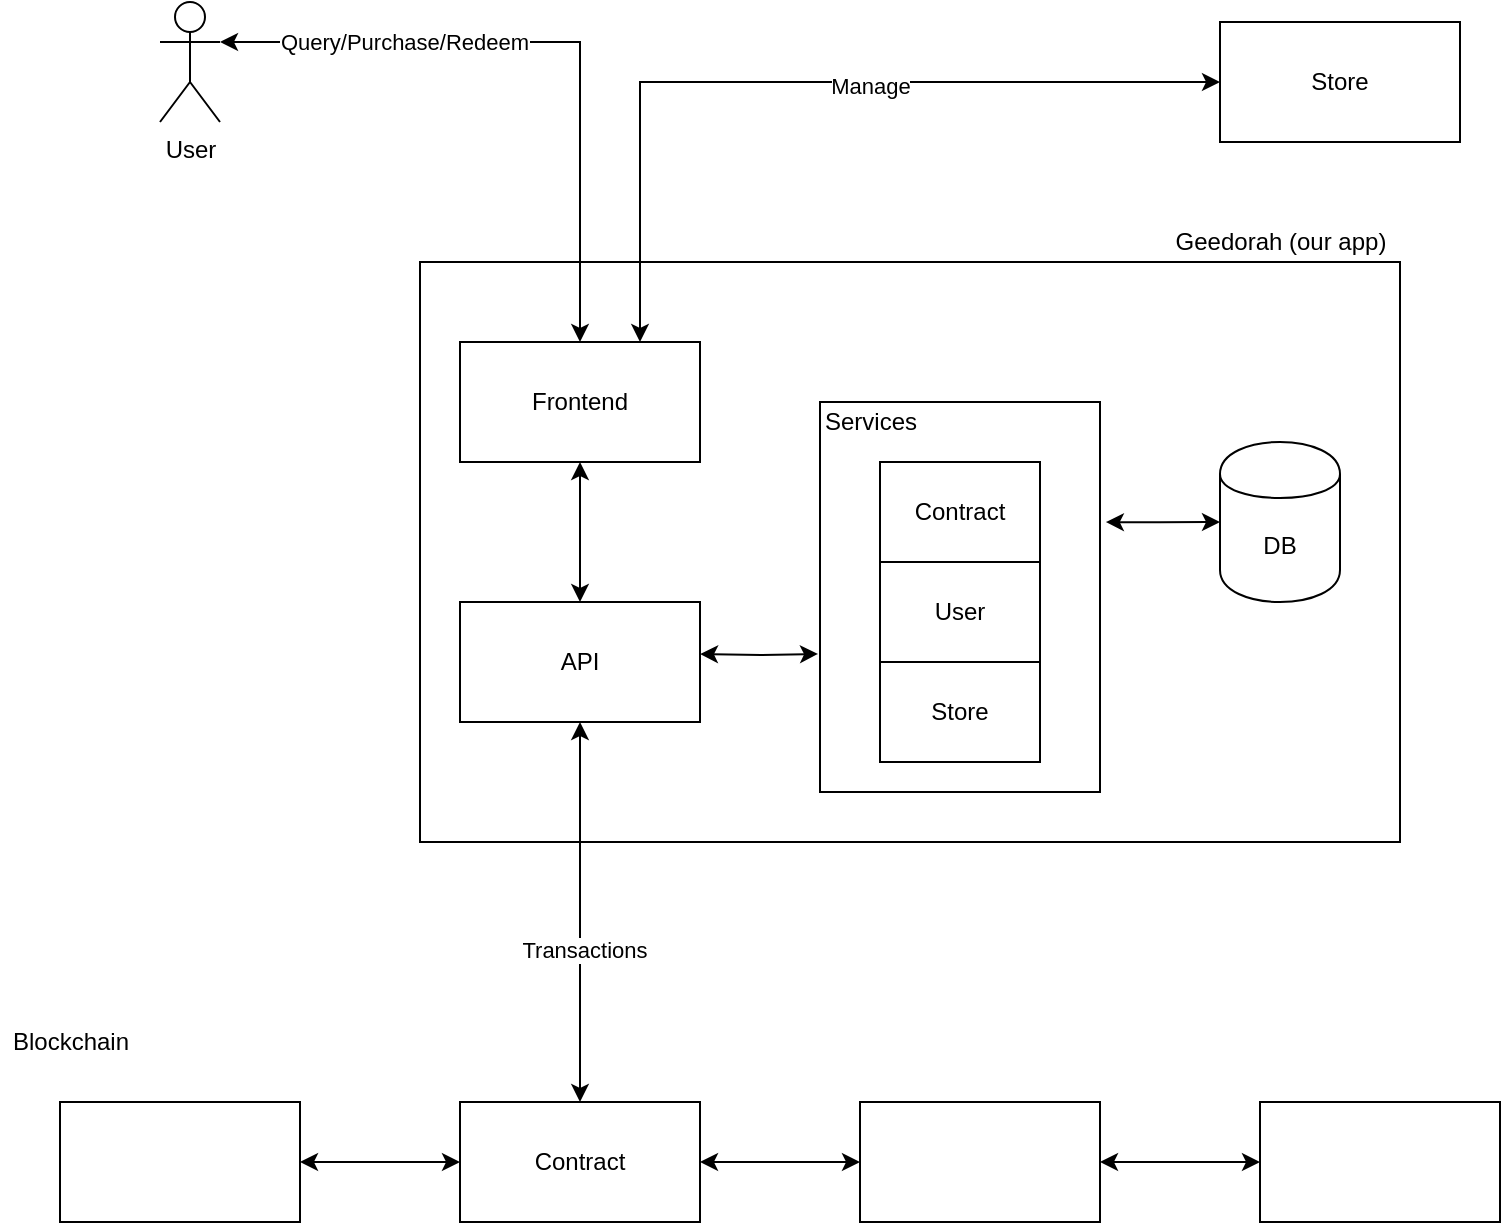 <mxfile version="14.7.0" type="device" pages="2"><diagram id="6m5aB_ouWAdPgRCe785m" name="Geedorah"><mxGraphModel dx="1113" dy="739" grid="1" gridSize="10" guides="1" tooltips="1" connect="1" arrows="1" fold="1" page="1" pageScale="1" pageWidth="850" pageHeight="1100" math="0" shadow="0"><root><mxCell id="0"/><mxCell id="1" parent="0"/><mxCell id="YcHY9-4DRPXe-vwgQc3k-1" value="User" style="shape=umlActor;verticalLabelPosition=bottom;verticalAlign=top;html=1;outlineConnect=0;" vertex="1" parent="1"><mxGeometry x="110" y="130" width="30" height="60" as="geometry"/></mxCell><mxCell id="YcHY9-4DRPXe-vwgQc3k-2" value="Store" style="rounded=0;whiteSpace=wrap;html=1;" vertex="1" parent="1"><mxGeometry x="640" y="140" width="120" height="60" as="geometry"/></mxCell><mxCell id="YcHY9-4DRPXe-vwgQc3k-8" value="" style="rounded=0;whiteSpace=wrap;html=1;" vertex="1" parent="1"><mxGeometry x="240" y="260" width="490" height="290" as="geometry"/></mxCell><mxCell id="YcHY9-4DRPXe-vwgQc3k-17" style="edgeStyle=orthogonalEdgeStyle;rounded=0;orthogonalLoop=1;jettySize=auto;html=1;exitX=0.5;exitY=1;exitDx=0;exitDy=0;entryX=0.5;entryY=0;entryDx=0;entryDy=0;startArrow=classic;startFill=1;endArrow=classic;endFill=1;" edge="1" parent="1" source="YcHY9-4DRPXe-vwgQc3k-5" target="YcHY9-4DRPXe-vwgQc3k-6"><mxGeometry relative="1" as="geometry"/></mxCell><mxCell id="YcHY9-4DRPXe-vwgQc3k-18" style="edgeStyle=orthogonalEdgeStyle;rounded=0;orthogonalLoop=1;jettySize=auto;html=1;exitX=0.5;exitY=0;exitDx=0;exitDy=0;entryX=1;entryY=0.333;entryDx=0;entryDy=0;entryPerimeter=0;startArrow=classic;startFill=1;endArrow=classic;endFill=1;" edge="1" parent="1" source="YcHY9-4DRPXe-vwgQc3k-5" target="YcHY9-4DRPXe-vwgQc3k-1"><mxGeometry relative="1" as="geometry"/></mxCell><mxCell id="YcHY9-4DRPXe-vwgQc3k-21" value="Query/Purchase/Redeem" style="edgeLabel;html=1;align=center;verticalAlign=middle;resizable=0;points=[];" vertex="1" connectable="0" parent="YcHY9-4DRPXe-vwgQc3k-18"><mxGeometry x="0.442" relative="1" as="geometry"><mxPoint as="offset"/></mxGeometry></mxCell><mxCell id="YcHY9-4DRPXe-vwgQc3k-5" value="Frontend" style="rounded=0;whiteSpace=wrap;html=1;" vertex="1" parent="1"><mxGeometry x="260" y="300" width="120" height="60" as="geometry"/></mxCell><mxCell id="YcHY9-4DRPXe-vwgQc3k-15" style="edgeStyle=orthogonalEdgeStyle;rounded=0;orthogonalLoop=1;jettySize=auto;html=1;exitX=1;exitY=0.5;exitDx=0;exitDy=0;entryX=-0.007;entryY=0.646;entryDx=0;entryDy=0;startArrow=classic;startFill=1;endArrow=classic;endFill=1;entryPerimeter=0;" edge="1" parent="1" target="YcHY9-4DRPXe-vwgQc3k-13"><mxGeometry relative="1" as="geometry"><mxPoint x="380" y="456" as="sourcePoint"/><mxPoint x="440" y="453.92" as="targetPoint"/></mxGeometry></mxCell><mxCell id="YcHY9-4DRPXe-vwgQc3k-32" style="edgeStyle=orthogonalEdgeStyle;rounded=0;orthogonalLoop=1;jettySize=auto;html=1;entryX=0.5;entryY=0;entryDx=0;entryDy=0;startArrow=classic;startFill=1;endArrow=classic;endFill=1;" edge="1" parent="1" source="YcHY9-4DRPXe-vwgQc3k-6" target="YcHY9-4DRPXe-vwgQc3k-27"><mxGeometry relative="1" as="geometry"/></mxCell><mxCell id="YcHY9-4DRPXe-vwgQc3k-33" value="Transactions" style="edgeLabel;html=1;align=center;verticalAlign=middle;resizable=0;points=[];" vertex="1" connectable="0" parent="YcHY9-4DRPXe-vwgQc3k-32"><mxGeometry x="0.193" y="2" relative="1" as="geometry"><mxPoint as="offset"/></mxGeometry></mxCell><mxCell id="YcHY9-4DRPXe-vwgQc3k-6" value="API" style="whiteSpace=wrap;html=1;" vertex="1" parent="1"><mxGeometry x="260" y="430" width="120" height="60" as="geometry"/></mxCell><mxCell id="YcHY9-4DRPXe-vwgQc3k-7" value="DB" style="shape=cylinder;whiteSpace=wrap;html=1;boundedLbl=1;backgroundOutline=1;" vertex="1" parent="1"><mxGeometry x="640" y="350" width="60" height="80" as="geometry"/></mxCell><mxCell id="YcHY9-4DRPXe-vwgQc3k-9" value="Geedorah (our app)" style="text;html=1;align=center;verticalAlign=middle;resizable=0;points=[];autosize=1;strokeColor=none;" vertex="1" parent="1"><mxGeometry x="610" y="240" width="120" height="20" as="geometry"/></mxCell><mxCell id="YcHY9-4DRPXe-vwgQc3k-16" style="edgeStyle=orthogonalEdgeStyle;rounded=0;orthogonalLoop=1;jettySize=auto;html=1;exitX=1.021;exitY=0.308;exitDx=0;exitDy=0;startArrow=classic;startFill=1;endArrow=classic;endFill=1;exitPerimeter=0;entryX=0;entryY=0.5;entryDx=0;entryDy=0;" edge="1" parent="1" source="YcHY9-4DRPXe-vwgQc3k-13" target="YcHY9-4DRPXe-vwgQc3k-7"><mxGeometry relative="1" as="geometry"><mxPoint x="640" y="390" as="targetPoint"/></mxGeometry></mxCell><mxCell id="YcHY9-4DRPXe-vwgQc3k-13" value="" style="rounded=0;whiteSpace=wrap;html=1;" vertex="1" parent="1"><mxGeometry x="440" y="330" width="140" height="195" as="geometry"/></mxCell><mxCell id="YcHY9-4DRPXe-vwgQc3k-10" value="Contract" style="rounded=0;whiteSpace=wrap;html=1;" vertex="1" parent="1"><mxGeometry x="470" y="360" width="80" height="50" as="geometry"/></mxCell><mxCell id="YcHY9-4DRPXe-vwgQc3k-11" value="User" style="rounded=0;whiteSpace=wrap;html=1;" vertex="1" parent="1"><mxGeometry x="470" y="410" width="80" height="50" as="geometry"/></mxCell><mxCell id="YcHY9-4DRPXe-vwgQc3k-12" value="Store" style="rounded=0;whiteSpace=wrap;html=1;" vertex="1" parent="1"><mxGeometry x="470" y="460" width="80" height="50" as="geometry"/></mxCell><mxCell id="YcHY9-4DRPXe-vwgQc3k-14" value="Services" style="text;html=1;align=center;verticalAlign=middle;resizable=0;points=[];autosize=1;strokeColor=none;" vertex="1" parent="1"><mxGeometry x="435" y="330" width="60" height="20" as="geometry"/></mxCell><mxCell id="YcHY9-4DRPXe-vwgQc3k-19" style="edgeStyle=orthogonalEdgeStyle;rounded=0;orthogonalLoop=1;jettySize=auto;html=1;entryX=0.75;entryY=0;entryDx=0;entryDy=0;startArrow=classic;startFill=1;endArrow=classic;endFill=1;" edge="1" parent="1" source="YcHY9-4DRPXe-vwgQc3k-2" target="YcHY9-4DRPXe-vwgQc3k-5"><mxGeometry relative="1" as="geometry"/></mxCell><mxCell id="YcHY9-4DRPXe-vwgQc3k-20" value="Manage" style="edgeLabel;html=1;align=center;verticalAlign=middle;resizable=0;points=[];" vertex="1" connectable="0" parent="YcHY9-4DRPXe-vwgQc3k-19"><mxGeometry x="-0.167" y="2" relative="1" as="geometry"><mxPoint as="offset"/></mxGeometry></mxCell><mxCell id="YcHY9-4DRPXe-vwgQc3k-26" value="" style="edgeStyle=orthogonalEdgeStyle;rounded=0;orthogonalLoop=1;jettySize=auto;html=1;startArrow=classic;startFill=1;endArrow=classic;endFill=1;" edge="1" parent="1" source="YcHY9-4DRPXe-vwgQc3k-24" target="YcHY9-4DRPXe-vwgQc3k-25"><mxGeometry relative="1" as="geometry"/></mxCell><mxCell id="YcHY9-4DRPXe-vwgQc3k-28" value="" style="edgeStyle=orthogonalEdgeStyle;rounded=0;orthogonalLoop=1;jettySize=auto;html=1;startArrow=classic;startFill=1;endArrow=classic;endFill=1;" edge="1" parent="1" source="YcHY9-4DRPXe-vwgQc3k-24" target="YcHY9-4DRPXe-vwgQc3k-27"><mxGeometry relative="1" as="geometry"/></mxCell><mxCell id="YcHY9-4DRPXe-vwgQc3k-24" value="" style="rounded=0;whiteSpace=wrap;html=1;" vertex="1" parent="1"><mxGeometry x="460" y="680" width="120" height="60" as="geometry"/></mxCell><mxCell id="YcHY9-4DRPXe-vwgQc3k-25" value="" style="rounded=0;whiteSpace=wrap;html=1;" vertex="1" parent="1"><mxGeometry x="660" y="680" width="120" height="60" as="geometry"/></mxCell><mxCell id="YcHY9-4DRPXe-vwgQc3k-30" value="" style="edgeStyle=orthogonalEdgeStyle;rounded=0;orthogonalLoop=1;jettySize=auto;html=1;startArrow=classic;startFill=1;endArrow=classic;endFill=1;" edge="1" parent="1" source="YcHY9-4DRPXe-vwgQc3k-27" target="YcHY9-4DRPXe-vwgQc3k-29"><mxGeometry relative="1" as="geometry"/></mxCell><mxCell id="YcHY9-4DRPXe-vwgQc3k-27" value="Contract" style="rounded=0;whiteSpace=wrap;html=1;" vertex="1" parent="1"><mxGeometry x="260" y="680" width="120" height="60" as="geometry"/></mxCell><mxCell id="YcHY9-4DRPXe-vwgQc3k-29" value="" style="rounded=0;whiteSpace=wrap;html=1;" vertex="1" parent="1"><mxGeometry x="60" y="680" width="120" height="60" as="geometry"/></mxCell><mxCell id="YcHY9-4DRPXe-vwgQc3k-31" value="Blockchain" style="text;html=1;align=center;verticalAlign=middle;resizable=0;points=[];autosize=1;strokeColor=none;" vertex="1" parent="1"><mxGeometry x="30" y="640" width="70" height="20" as="geometry"/></mxCell></root></mxGraphModel></diagram><diagram id="9yWxFNLQ4Cy668wKsSEv" name="Logical Entities"><mxGraphModel dx="946" dy="628" grid="1" gridSize="10" guides="1" tooltips="1" connect="1" arrows="1" fold="1" page="1" pageScale="1" pageWidth="850" pageHeight="1100" math="0" shadow="0"><root><mxCell id="ku7eY2swtWNq0CrYGmkE-0"/><mxCell id="ku7eY2swtWNq0CrYGmkE-1" parent="ku7eY2swtWNq0CrYGmkE-0"/><mxCell id="ku7eY2swtWNq0CrYGmkE-2" value="Contract" style="swimlane;fontStyle=0;childLayout=stackLayout;horizontal=1;startSize=26;horizontalStack=0;resizeParent=1;resizeParentMax=0;resizeLast=0;collapsible=1;marginBottom=0;" vertex="1" parent="ku7eY2swtWNq0CrYGmkE-1"><mxGeometry x="90" y="60" width="140" height="104" as="geometry"/></mxCell><mxCell id="ku7eY2swtWNq0CrYGmkE-3" value="Owner" style="text;strokeColor=none;fillColor=none;align=left;verticalAlign=top;spacingLeft=4;spacingRight=4;overflow=hidden;rotatable=0;points=[[0,0.5],[1,0.5]];portConstraint=eastwest;" vertex="1" parent="ku7eY2swtWNq0CrYGmkE-2"><mxGeometry y="26" width="140" height="26" as="geometry"/></mxCell><mxCell id="ku7eY2swtWNq0CrYGmkE-4" value="Address" style="text;strokeColor=none;fillColor=none;align=left;verticalAlign=top;spacingLeft=4;spacingRight=4;overflow=hidden;rotatable=0;points=[[0,0.5],[1,0.5]];portConstraint=eastwest;" vertex="1" parent="ku7eY2swtWNq0CrYGmkE-2"><mxGeometry y="52" width="140" height="26" as="geometry"/></mxCell><mxCell id="ku7eY2swtWNq0CrYGmkE-5" value="Meta-Data" style="text;strokeColor=none;fillColor=none;align=left;verticalAlign=top;spacingLeft=4;spacingRight=4;overflow=hidden;rotatable=0;points=[[0,0.5],[1,0.5]];portConstraint=eastwest;" vertex="1" parent="ku7eY2swtWNq0CrYGmkE-2"><mxGeometry y="78" width="140" height="26" as="geometry"/></mxCell><mxCell id="ku7eY2swtWNq0CrYGmkE-17" style="edgeStyle=orthogonalEdgeStyle;rounded=0;orthogonalLoop=1;jettySize=auto;html=1;entryX=1;entryY=0.25;entryDx=0;entryDy=0;startArrow=none;startFill=0;endArrow=classic;endFill=1;" edge="1" parent="ku7eY2swtWNq0CrYGmkE-1" source="ku7eY2swtWNq0CrYGmkE-6" target="ku7eY2swtWNq0CrYGmkE-10"><mxGeometry relative="1" as="geometry"/></mxCell><mxCell id="ku7eY2swtWNq0CrYGmkE-18" value="Purchases/Redeem Credit" style="edgeLabel;html=1;align=center;verticalAlign=middle;resizable=0;points=[];" vertex="1" connectable="0" parent="ku7eY2swtWNq0CrYGmkE-17"><mxGeometry x="0.208" y="-3" relative="1" as="geometry"><mxPoint as="offset"/></mxGeometry></mxCell><mxCell id="4unRtd6CVjYuy4o1y1ZC-2" style="edgeStyle=orthogonalEdgeStyle;rounded=0;orthogonalLoop=1;jettySize=auto;html=1;entryX=1.029;entryY=0.808;entryDx=0;entryDy=0;entryPerimeter=0;startArrow=none;startFill=0;" edge="1" parent="ku7eY2swtWNq0CrYGmkE-1" source="ku7eY2swtWNq0CrYGmkE-6" target="ku7eY2swtWNq0CrYGmkE-3"><mxGeometry relative="1" as="geometry"/></mxCell><mxCell id="4unRtd6CVjYuy4o1y1ZC-4" value="Queries, Writes" style="edgeLabel;html=1;align=center;verticalAlign=middle;resizable=0;points=[];" vertex="1" connectable="0" parent="4unRtd6CVjYuy4o1y1ZC-2"><mxGeometry x="0.423" y="2" relative="1" as="geometry"><mxPoint as="offset"/></mxGeometry></mxCell><mxCell id="ku7eY2swtWNq0CrYGmkE-6" value="User" style="swimlane;fontStyle=0;childLayout=stackLayout;horizontal=1;startSize=26;horizontalStack=0;resizeParent=1;resizeParentMax=0;resizeLast=0;collapsible=1;marginBottom=0;" vertex="1" parent="ku7eY2swtWNq0CrYGmkE-1"><mxGeometry x="480" y="350" width="140" height="78" as="geometry"/></mxCell><mxCell id="ku7eY2swtWNq0CrYGmkE-7" value="Email" style="text;strokeColor=none;fillColor=none;align=left;verticalAlign=top;spacingLeft=4;spacingRight=4;overflow=hidden;rotatable=0;points=[[0,0.5],[1,0.5]];portConstraint=eastwest;" vertex="1" parent="ku7eY2swtWNq0CrYGmkE-6"><mxGeometry y="26" width="140" height="26" as="geometry"/></mxCell><mxCell id="ku7eY2swtWNq0CrYGmkE-9" value="StoreId" style="text;strokeColor=none;fillColor=none;align=left;verticalAlign=top;spacingLeft=4;spacingRight=4;overflow=hidden;rotatable=0;points=[[0,0.5],[1,0.5]];portConstraint=eastwest;" vertex="1" parent="ku7eY2swtWNq0CrYGmkE-6"><mxGeometry y="52" width="140" height="26" as="geometry"/></mxCell><mxCell id="ku7eY2swtWNq0CrYGmkE-15" style="edgeStyle=orthogonalEdgeStyle;rounded=0;orthogonalLoop=1;jettySize=auto;html=1;startArrow=none;startFill=0;exitX=0.5;exitY=0;exitDx=0;exitDy=0;" edge="1" parent="ku7eY2swtWNq0CrYGmkE-1" source="ku7eY2swtWNq0CrYGmkE-10"><mxGeometry relative="1" as="geometry"><mxPoint x="170" y="170" as="targetPoint"/></mxGeometry></mxCell><mxCell id="ku7eY2swtWNq0CrYGmkE-16" value="Owns" style="edgeLabel;html=1;align=center;verticalAlign=middle;resizable=0;points=[];" vertex="1" connectable="0" parent="ku7eY2swtWNq0CrYGmkE-15"><mxGeometry x="0.026" relative="1" as="geometry"><mxPoint as="offset"/></mxGeometry></mxCell><mxCell id="ku7eY2swtWNq0CrYGmkE-10" value="Store" style="swimlane;fontStyle=0;childLayout=stackLayout;horizontal=1;startSize=26;horizontalStack=0;resizeParent=1;resizeParentMax=0;resizeLast=0;collapsible=1;marginBottom=0;verticalAlign=middle;" vertex="1" parent="ku7eY2swtWNq0CrYGmkE-1"><mxGeometry x="100" y="360" width="140" height="110" as="geometry"><mxRectangle x="350" y="150" width="60" height="26" as="alternateBounds"/></mxGeometry></mxCell><mxCell id="ku7eY2swtWNq0CrYGmkE-11" value="Id" style="text;strokeColor=none;fillColor=none;align=left;verticalAlign=top;spacingLeft=4;spacingRight=4;overflow=hidden;rotatable=0;points=[[0,0.5],[1,0.5]];portConstraint=eastwest;" vertex="1" parent="ku7eY2swtWNq0CrYGmkE-10"><mxGeometry y="26" width="140" height="26" as="geometry"/></mxCell><mxCell id="ku7eY2swtWNq0CrYGmkE-12" value="ContractId" style="text;strokeColor=none;fillColor=none;align=left;verticalAlign=top;spacingLeft=4;spacingRight=4;overflow=hidden;rotatable=0;points=[[0,0.5],[1,0.5]];portConstraint=eastwest;" vertex="1" parent="ku7eY2swtWNq0CrYGmkE-10"><mxGeometry y="52" width="140" height="26" as="geometry"/></mxCell><mxCell id="ku7eY2swtWNq0CrYGmkE-13" value="Cost" style="text;strokeColor=none;fillColor=none;align=left;verticalAlign=top;spacingLeft=4;spacingRight=4;overflow=hidden;rotatable=0;points=[[0,0.5],[1,0.5]];portConstraint=eastwest;" vertex="1" parent="ku7eY2swtWNq0CrYGmkE-10"><mxGeometry y="78" width="140" height="32" as="geometry"/></mxCell><mxCell id="4unRtd6CVjYuy4o1y1ZC-1" value="&lt;h1&gt;Entities&lt;br&gt;&lt;/h1&gt;&lt;p&gt;We need to keep data on our contracts (whether it's one or many) to send transactions to.&lt;br&gt;&lt;br&gt;&lt;br&gt;&lt;/p&gt;We need to have store data to keep an identifier for segmenting different types of credits&lt;br&gt;&lt;br&gt;User data needs to be kept somewhere to identify a user within a store" style="text;html=1;strokeColor=none;fillColor=none;spacing=5;spacingTop=-20;whiteSpace=wrap;overflow=hidden;rounded=0;" vertex="1" parent="ku7eY2swtWNq0CrYGmkE-1"><mxGeometry x="600" y="32" width="190" height="240" as="geometry"/></mxCell><mxCell id="4unRtd6CVjYuy4o1y1ZC-7" value="&lt;h1&gt;Interactions&lt;br&gt;&lt;/h1&gt;&lt;p&gt;These relations are conceptual and not representative of actual architecture&lt;br&gt;&lt;/p&gt;" style="text;html=1;strokeColor=none;fillColor=none;spacing=5;spacingTop=-20;whiteSpace=wrap;overflow=hidden;rounded=0;" vertex="1" parent="ku7eY2swtWNq0CrYGmkE-1"><mxGeometry x="280" y="160" width="190" height="120" as="geometry"/></mxCell></root></mxGraphModel></diagram></mxfile>